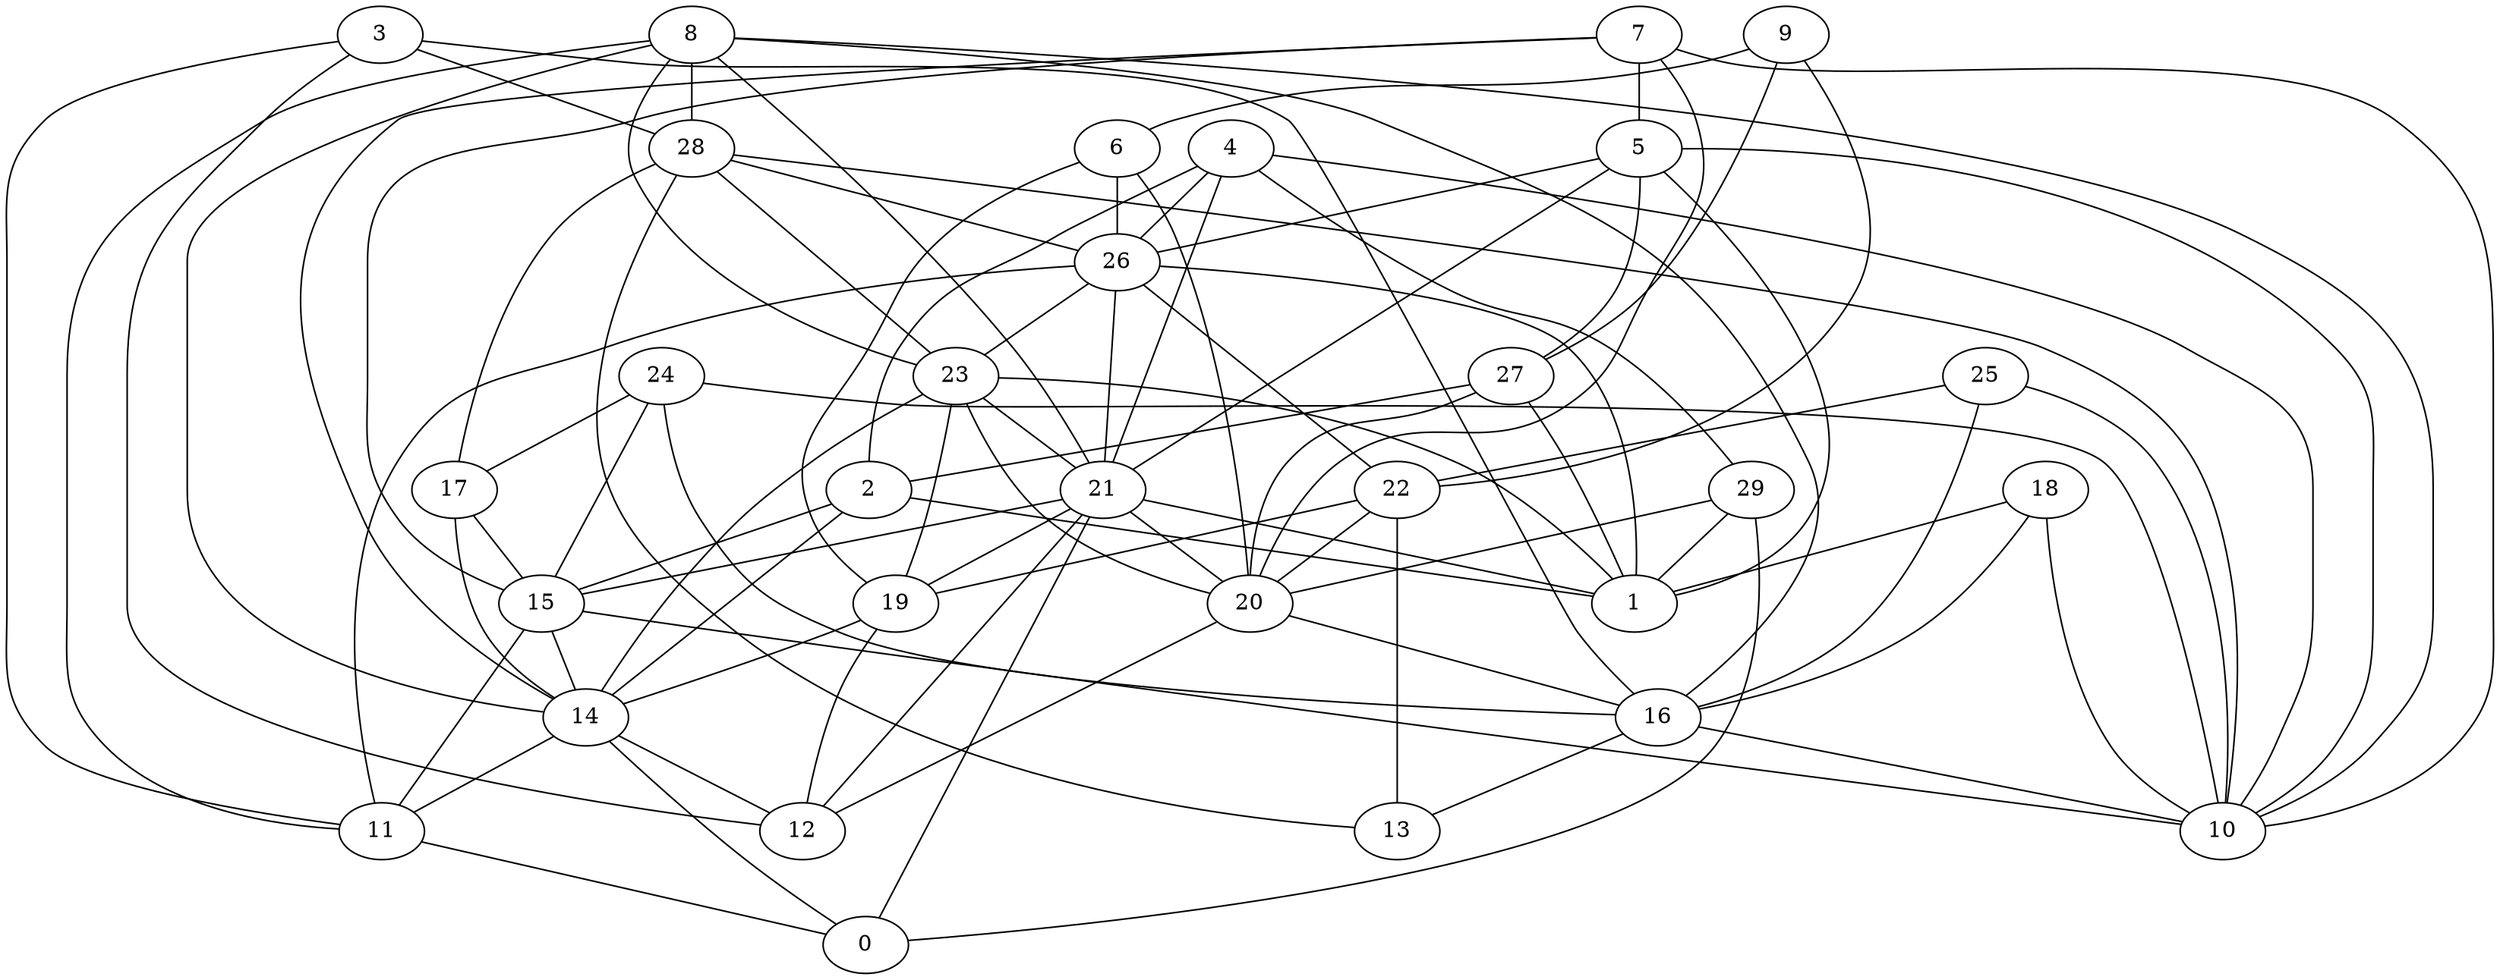 digraph GG_graph {

subgraph G_graph {
edge [color = black]
"27" -> "2" [dir = none]
"27" -> "1" [dir = none]
"27" -> "20" [dir = none]
"20" -> "16" [dir = none]
"20" -> "12" [dir = none]
"4" -> "10" [dir = none]
"4" -> "21" [dir = none]
"4" -> "26" [dir = none]
"4" -> "2" [dir = none]
"5" -> "10" [dir = none]
"5" -> "26" [dir = none]
"5" -> "1" [dir = none]
"5" -> "21" [dir = none]
"5" -> "27" [dir = none]
"9" -> "22" [dir = none]
"9" -> "6" [dir = none]
"9" -> "27" [dir = none]
"22" -> "20" [dir = none]
"22" -> "19" [dir = none]
"22" -> "13" [dir = none]
"17" -> "15" [dir = none]
"17" -> "14" [dir = none]
"19" -> "14" [dir = none]
"19" -> "12" [dir = none]
"7" -> "20" [dir = none]
"7" -> "14" [dir = none]
"7" -> "15" [dir = none]
"7" -> "10" [dir = none]
"7" -> "5" [dir = none]
"28" -> "13" [dir = none]
"28" -> "26" [dir = none]
"28" -> "17" [dir = none]
"28" -> "23" [dir = none]
"28" -> "10" [dir = none]
"8" -> "10" [dir = none]
"8" -> "23" [dir = none]
"8" -> "21" [dir = none]
"8" -> "11" [dir = none]
"8" -> "28" [dir = none]
"8" -> "16" [dir = none]
"8" -> "14" [dir = none]
"14" -> "0" [dir = none]
"14" -> "11" [dir = none]
"14" -> "12" [dir = none]
"26" -> "1" [dir = none]
"26" -> "21" [dir = none]
"26" -> "11" [dir = none]
"26" -> "23" [dir = none]
"26" -> "22" [dir = none]
"18" -> "16" [dir = none]
"18" -> "10" [dir = none]
"18" -> "1" [dir = none]
"11" -> "0" [dir = none]
"6" -> "26" [dir = none]
"6" -> "19" [dir = none]
"6" -> "20" [dir = none]
"3" -> "16" [dir = none]
"3" -> "12" [dir = none]
"3" -> "11" [dir = none]
"16" -> "13" [dir = none]
"16" -> "10" [dir = none]
"15" -> "11" [dir = none]
"15" -> "10" [dir = none]
"29" -> "0" [dir = none]
"29" -> "20" [dir = none]
"29" -> "1" [dir = none]
"24" -> "16" [dir = none]
"24" -> "15" [dir = none]
"24" -> "10" [dir = none]
"24" -> "17" [dir = none]
"2" -> "14" [dir = none]
"2" -> "1" [dir = none]
"2" -> "15" [dir = none]
"25" -> "22" [dir = none]
"25" -> "16" [dir = none]
"25" -> "10" [dir = none]
"21" -> "20" [dir = none]
"21" -> "12" [dir = none]
"21" -> "0" [dir = none]
"21" -> "15" [dir = none]
"21" -> "1" [dir = none]
"21" -> "19" [dir = none]
"23" -> "1" [dir = none]
"23" -> "19" [dir = none]
"23" -> "14" [dir = none]
"23" -> "20" [dir = none]
"23" -> "21" [dir = none]
"15" -> "14" [dir = none]
"4" -> "29" [dir = none]
"3" -> "28" [dir = none]
}

}
